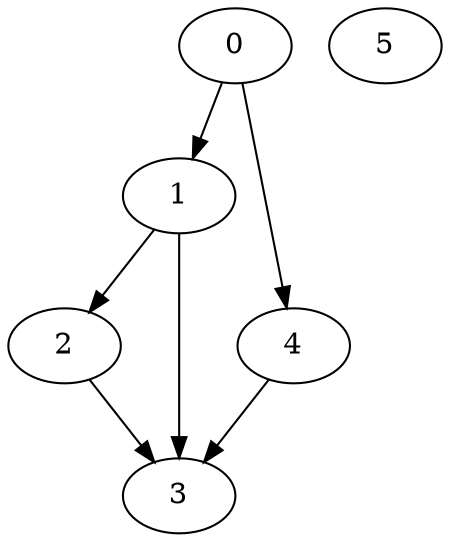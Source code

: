 strict digraph "test_th_z" {
0 ;
1 ;
2 ;
3 ;
4 ;
5;
0 -> 1 ;
1 -> 2 [weight=1];
2 -> 3 ;
1 -> 3 ;
0 -> 4;
4 -> 3;
}
